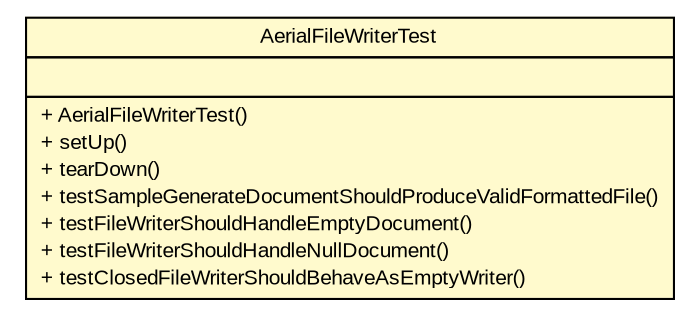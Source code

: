 #!/usr/local/bin/dot
#
# Class diagram 
# Generated by UMLGraph version R5_6 (http://www.umlgraph.org/)
#

digraph G {
	edge [fontname="arial",fontsize=10,labelfontname="arial",labelfontsize=10];
	node [fontname="arial",fontsize=10,shape=plaintext];
	nodesep=0.25;
	ranksep=0.5;
	// com.github.mkolisnyk.aerial.writers.AerialFileWriterTest
	c529 [label=<<table title="com.github.mkolisnyk.aerial.writers.AerialFileWriterTest" border="0" cellborder="1" cellspacing="0" cellpadding="2" port="p" bgcolor="lemonChiffon" href="./AerialFileWriterTest.html">
		<tr><td><table border="0" cellspacing="0" cellpadding="1">
<tr><td align="center" balign="center"> AerialFileWriterTest </td></tr>
		</table></td></tr>
		<tr><td><table border="0" cellspacing="0" cellpadding="1">
<tr><td align="left" balign="left">  </td></tr>
		</table></td></tr>
		<tr><td><table border="0" cellspacing="0" cellpadding="1">
<tr><td align="left" balign="left"> + AerialFileWriterTest() </td></tr>
<tr><td align="left" balign="left"> + setUp() </td></tr>
<tr><td align="left" balign="left"> + tearDown() </td></tr>
<tr><td align="left" balign="left"> + testSampleGenerateDocumentShouldProduceValidFormattedFile() </td></tr>
<tr><td align="left" balign="left"> + testFileWriterShouldHandleEmptyDocument() </td></tr>
<tr><td align="left" balign="left"> + testFileWriterShouldHandleNullDocument() </td></tr>
<tr><td align="left" balign="left"> + testClosedFileWriterShouldBehaveAsEmptyWriter() </td></tr>
		</table></td></tr>
		</table>>, URL="./AerialFileWriterTest.html", fontname="arial", fontcolor="black", fontsize=10.0];
}


